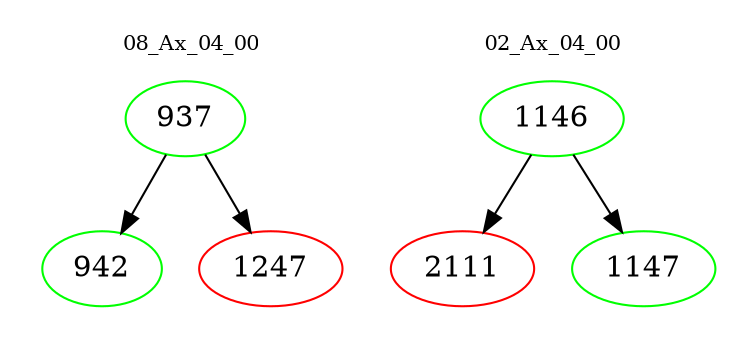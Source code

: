 digraph{
subgraph cluster_0 {
color = white
label = "08_Ax_04_00";
fontsize=10;
T0_937 [label="937", color="green"]
T0_937 -> T0_942 [color="black"]
T0_942 [label="942", color="green"]
T0_937 -> T0_1247 [color="black"]
T0_1247 [label="1247", color="red"]
}
subgraph cluster_1 {
color = white
label = "02_Ax_04_00";
fontsize=10;
T1_1146 [label="1146", color="green"]
T1_1146 -> T1_2111 [color="black"]
T1_2111 [label="2111", color="red"]
T1_1146 -> T1_1147 [color="black"]
T1_1147 [label="1147", color="green"]
}
}
